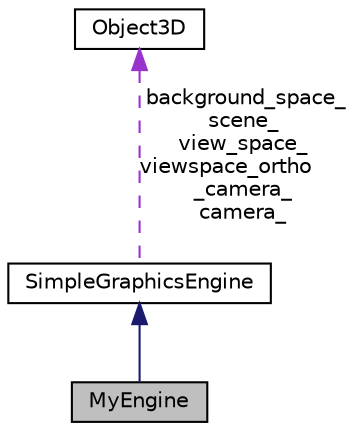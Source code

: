 digraph "MyEngine"
{
  edge [fontname="Helvetica",fontsize="10",labelfontname="Helvetica",labelfontsize="10"];
  node [fontname="Helvetica",fontsize="10",shape=record];
  Node1 [label="MyEngine",height=0.2,width=0.4,color="black", fillcolor="grey75", style="filled" fontcolor="black"];
  Node2 -> Node1 [dir="back",color="midnightblue",fontsize="10",style="solid",fontname="Helvetica"];
  Node2 [label="SimpleGraphicsEngine",height=0.2,width=0.4,color="black", fillcolor="white", style="filled",URL="$class_simple_graphics_engine.html",tooltip="This class manages all objects in the engine. "];
  Node3 -> Node2 [dir="back",color="darkorchid3",fontsize="10",style="dashed",label=" background_space_\nscene_\nview_space_\nviewspace_ortho\l_camera_\ncamera_" ,fontname="Helvetica"];
  Node3 [label="Object3D",height=0.2,width=0.4,color="black", fillcolor="white", style="filled",URL="$class_object3_d.html",tooltip="An object positioned in 3D space. "];
}

